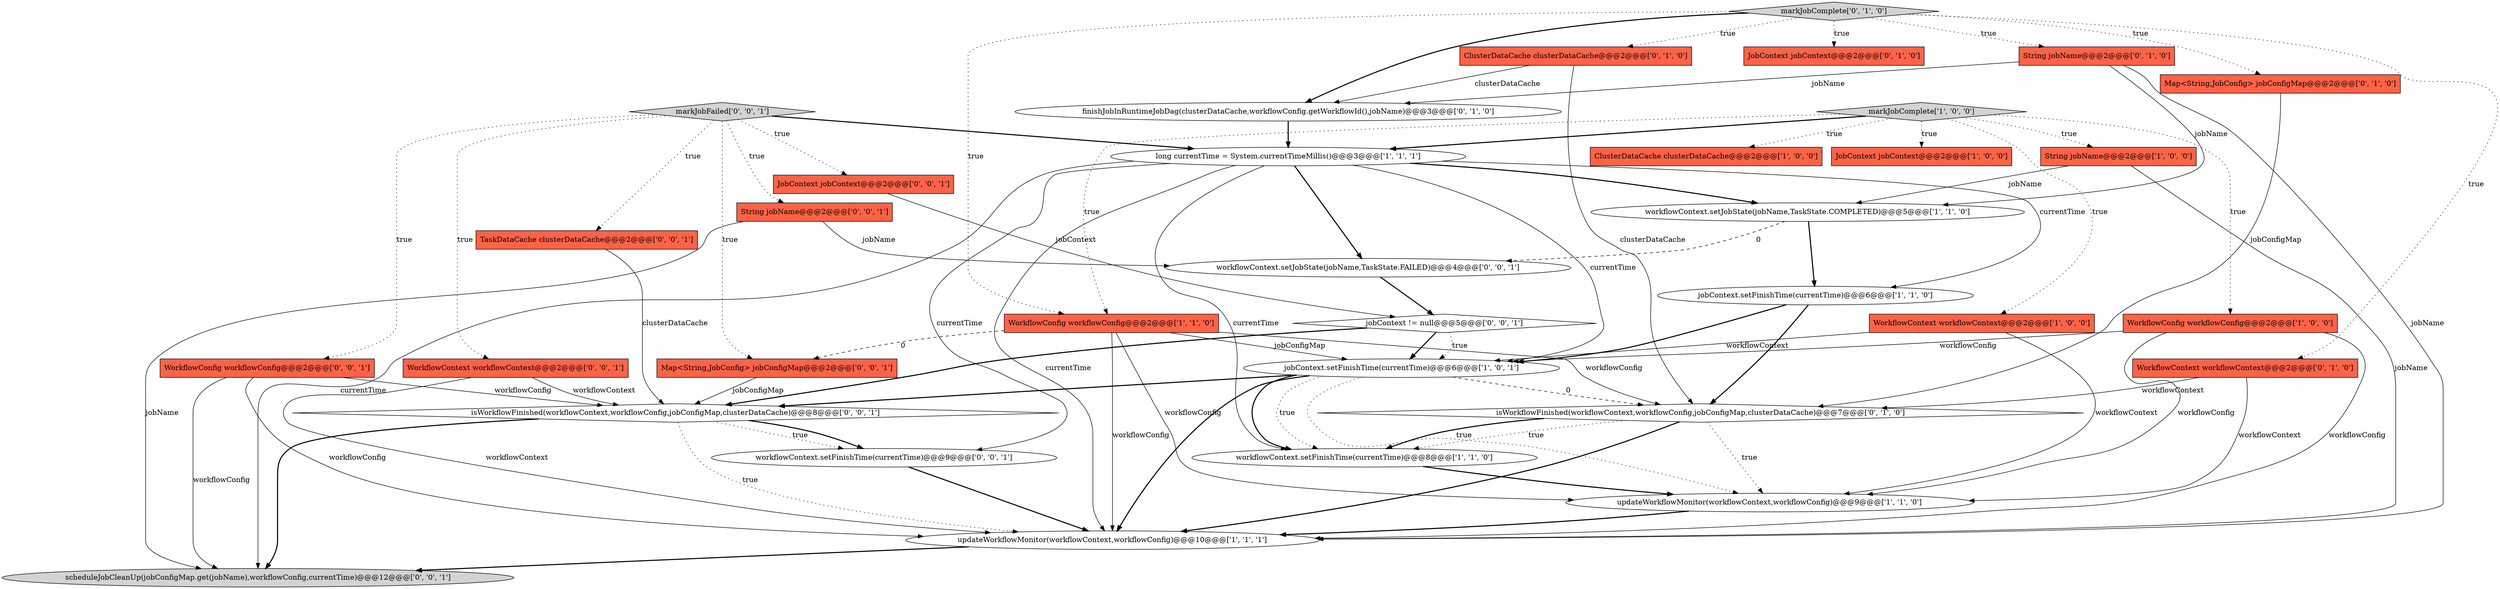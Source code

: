 digraph {
6 [style = filled, label = "markJobComplete['1', '0', '0']", fillcolor = lightgray, shape = diamond image = "AAA0AAABBB1BBB"];
27 [style = filled, label = "scheduleJobCleanUp(jobConfigMap.get(jobName),workflowConfig,currentTime)@@@12@@@['0', '0', '1']", fillcolor = lightgray, shape = ellipse image = "AAA0AAABBB3BBB"];
3 [style = filled, label = "updateWorkflowMonitor(workflowContext,workflowConfig)@@@10@@@['1', '1', '1']", fillcolor = white, shape = ellipse image = "AAA0AAABBB1BBB"];
33 [style = filled, label = "markJobFailed['0', '0', '1']", fillcolor = lightgray, shape = diamond image = "AAA0AAABBB3BBB"];
4 [style = filled, label = "jobContext.setFinishTime(currentTime)@@@6@@@['1', '0', '1']", fillcolor = white, shape = ellipse image = "AAA0AAABBB1BBB"];
24 [style = filled, label = "jobContext != null@@@5@@@['0', '0', '1']", fillcolor = white, shape = diamond image = "AAA0AAABBB3BBB"];
17 [style = filled, label = "WorkflowContext workflowContext@@@2@@@['0', '1', '0']", fillcolor = tomato, shape = box image = "AAA0AAABBB2BBB"];
2 [style = filled, label = "ClusterDataCache clusterDataCache@@@2@@@['1', '0', '0']", fillcolor = tomato, shape = box image = "AAA0AAABBB1BBB"];
30 [style = filled, label = "isWorkflowFinished(workflowContext,workflowConfig,jobConfigMap,clusterDataCache)@@@8@@@['0', '0', '1']", fillcolor = white, shape = diamond image = "AAA0AAABBB3BBB"];
28 [style = filled, label = "TaskDataCache clusterDataCache@@@2@@@['0', '0', '1']", fillcolor = tomato, shape = box image = "AAA0AAABBB3BBB"];
8 [style = filled, label = "workflowContext.setFinishTime(currentTime)@@@8@@@['1', '1', '0']", fillcolor = white, shape = ellipse image = "AAA0AAABBB1BBB"];
11 [style = filled, label = "JobContext jobContext@@@2@@@['1', '0', '0']", fillcolor = tomato, shape = box image = "AAA0AAABBB1BBB"];
15 [style = filled, label = "String jobName@@@2@@@['0', '1', '0']", fillcolor = tomato, shape = box image = "AAA0AAABBB2BBB"];
9 [style = filled, label = "jobContext.setFinishTime(currentTime)@@@6@@@['1', '1', '0']", fillcolor = white, shape = ellipse image = "AAA0AAABBB1BBB"];
19 [style = filled, label = "finishJobInRuntimeJobDag(clusterDataCache,workflowConfig.getWorkflowId(),jobName)@@@3@@@['0', '1', '0']", fillcolor = white, shape = ellipse image = "AAA1AAABBB2BBB"];
7 [style = filled, label = "WorkflowConfig workflowConfig@@@2@@@['1', '0', '0']", fillcolor = tomato, shape = box image = "AAA0AAABBB1BBB"];
32 [style = filled, label = "Map<String,JobConfig> jobConfigMap@@@2@@@['0', '0', '1']", fillcolor = tomato, shape = box image = "AAA0AAABBB3BBB"];
18 [style = filled, label = "JobContext jobContext@@@2@@@['0', '1', '0']", fillcolor = tomato, shape = box image = "AAA0AAABBB2BBB"];
20 [style = filled, label = "markJobComplete['0', '1', '0']", fillcolor = lightgray, shape = diamond image = "AAA0AAABBB2BBB"];
23 [style = filled, label = "WorkflowConfig workflowConfig@@@2@@@['0', '0', '1']", fillcolor = tomato, shape = box image = "AAA0AAABBB3BBB"];
0 [style = filled, label = "String jobName@@@2@@@['1', '0', '0']", fillcolor = tomato, shape = box image = "AAA0AAABBB1BBB"];
22 [style = filled, label = "workflowContext.setJobState(jobName,TaskState.FAILED)@@@4@@@['0', '0', '1']", fillcolor = white, shape = ellipse image = "AAA0AAABBB3BBB"];
16 [style = filled, label = "Map<String,JobConfig> jobConfigMap@@@2@@@['0', '1', '0']", fillcolor = tomato, shape = box image = "AAA0AAABBB2BBB"];
29 [style = filled, label = "workflowContext.setFinishTime(currentTime)@@@9@@@['0', '0', '1']", fillcolor = white, shape = ellipse image = "AAA0AAABBB3BBB"];
14 [style = filled, label = "ClusterDataCache clusterDataCache@@@2@@@['0', '1', '0']", fillcolor = tomato, shape = box image = "AAA0AAABBB2BBB"];
13 [style = filled, label = "workflowContext.setJobState(jobName,TaskState.COMPLETED)@@@5@@@['1', '1', '0']", fillcolor = white, shape = ellipse image = "AAA0AAABBB1BBB"];
1 [style = filled, label = "updateWorkflowMonitor(workflowContext,workflowConfig)@@@9@@@['1', '1', '0']", fillcolor = white, shape = ellipse image = "AAA0AAABBB1BBB"];
31 [style = filled, label = "WorkflowContext workflowContext@@@2@@@['0', '0', '1']", fillcolor = tomato, shape = box image = "AAA0AAABBB3BBB"];
26 [style = filled, label = "JobContext jobContext@@@2@@@['0', '0', '1']", fillcolor = tomato, shape = box image = "AAA0AAABBB3BBB"];
25 [style = filled, label = "String jobName@@@2@@@['0', '0', '1']", fillcolor = tomato, shape = box image = "AAA0AAABBB3BBB"];
21 [style = filled, label = "isWorkflowFinished(workflowContext,workflowConfig,jobConfigMap,clusterDataCache)@@@7@@@['0', '1', '0']", fillcolor = white, shape = diamond image = "AAA1AAABBB2BBB"];
10 [style = filled, label = "WorkflowContext workflowContext@@@2@@@['1', '0', '0']", fillcolor = tomato, shape = box image = "AAA0AAABBB1BBB"];
5 [style = filled, label = "long currentTime = System.currentTimeMillis()@@@3@@@['1', '1', '1']", fillcolor = white, shape = ellipse image = "AAA0AAABBB1BBB"];
12 [style = filled, label = "WorkflowConfig workflowConfig@@@2@@@['1', '1', '0']", fillcolor = tomato, shape = box image = "AAA0AAABBB1BBB"];
21->3 [style = bold, label=""];
22->24 [style = bold, label=""];
20->18 [style = dotted, label="true"];
33->32 [style = dotted, label="true"];
13->22 [style = dashed, label="0"];
32->30 [style = solid, label="jobConfigMap"];
5->29 [style = solid, label="currentTime"];
4->8 [style = bold, label=""];
5->9 [style = solid, label="currentTime"];
30->3 [style = dotted, label="true"];
33->31 [style = dotted, label="true"];
5->13 [style = bold, label=""];
23->30 [style = solid, label="workflowConfig"];
30->27 [style = bold, label=""];
5->8 [style = solid, label="currentTime"];
6->10 [style = dotted, label="true"];
7->4 [style = solid, label="workflowConfig"];
6->5 [style = bold, label=""];
33->26 [style = dotted, label="true"];
0->13 [style = solid, label="jobName"];
33->28 [style = dotted, label="true"];
31->30 [style = solid, label="workflowContext"];
13->9 [style = bold, label=""];
4->3 [style = bold, label=""];
12->32 [style = dashed, label="0"];
24->4 [style = dotted, label="true"];
20->14 [style = dotted, label="true"];
6->11 [style = dotted, label="true"];
5->4 [style = solid, label="currentTime"];
19->5 [style = bold, label=""];
4->21 [style = dashed, label="0"];
21->8 [style = bold, label=""];
30->29 [style = dotted, label="true"];
20->16 [style = dotted, label="true"];
7->3 [style = solid, label="workflowConfig"];
6->0 [style = dotted, label="true"];
15->13 [style = solid, label="jobName"];
25->22 [style = solid, label="jobName"];
14->21 [style = solid, label="clusterDataCache"];
10->1 [style = solid, label="workflowContext"];
5->22 [style = bold, label=""];
6->12 [style = dotted, label="true"];
33->23 [style = dotted, label="true"];
10->4 [style = solid, label="workflowContext"];
23->27 [style = solid, label="workflowConfig"];
5->3 [style = solid, label="currentTime"];
33->5 [style = bold, label=""];
16->21 [style = solid, label="jobConfigMap"];
5->27 [style = solid, label="currentTime"];
17->21 [style = solid, label="workflowContext"];
29->3 [style = bold, label=""];
9->4 [style = bold, label=""];
6->7 [style = dotted, label="true"];
15->3 [style = solid, label="jobName"];
24->4 [style = bold, label=""];
21->1 [style = dotted, label="true"];
20->17 [style = dotted, label="true"];
4->1 [style = dotted, label="true"];
3->27 [style = bold, label=""];
31->3 [style = solid, label="workflowContext"];
17->1 [style = solid, label="workflowContext"];
20->19 [style = bold, label=""];
8->1 [style = bold, label=""];
20->12 [style = dotted, label="true"];
7->1 [style = solid, label="workflowConfig"];
23->3 [style = solid, label="workflowConfig"];
21->8 [style = dotted, label="true"];
28->30 [style = solid, label="clusterDataCache"];
14->19 [style = solid, label="clusterDataCache"];
0->3 [style = solid, label="jobName"];
26->24 [style = solid, label="jobContext"];
12->21 [style = solid, label="workflowConfig"];
25->27 [style = solid, label="jobName"];
15->19 [style = solid, label="jobName"];
9->21 [style = bold, label=""];
24->30 [style = bold, label=""];
4->8 [style = dotted, label="true"];
20->15 [style = dotted, label="true"];
1->3 [style = bold, label=""];
33->25 [style = dotted, label="true"];
12->4 [style = solid, label="jobConfigMap"];
12->3 [style = solid, label="workflowConfig"];
6->2 [style = dotted, label="true"];
12->1 [style = solid, label="workflowConfig"];
4->30 [style = bold, label=""];
30->29 [style = bold, label=""];
}
